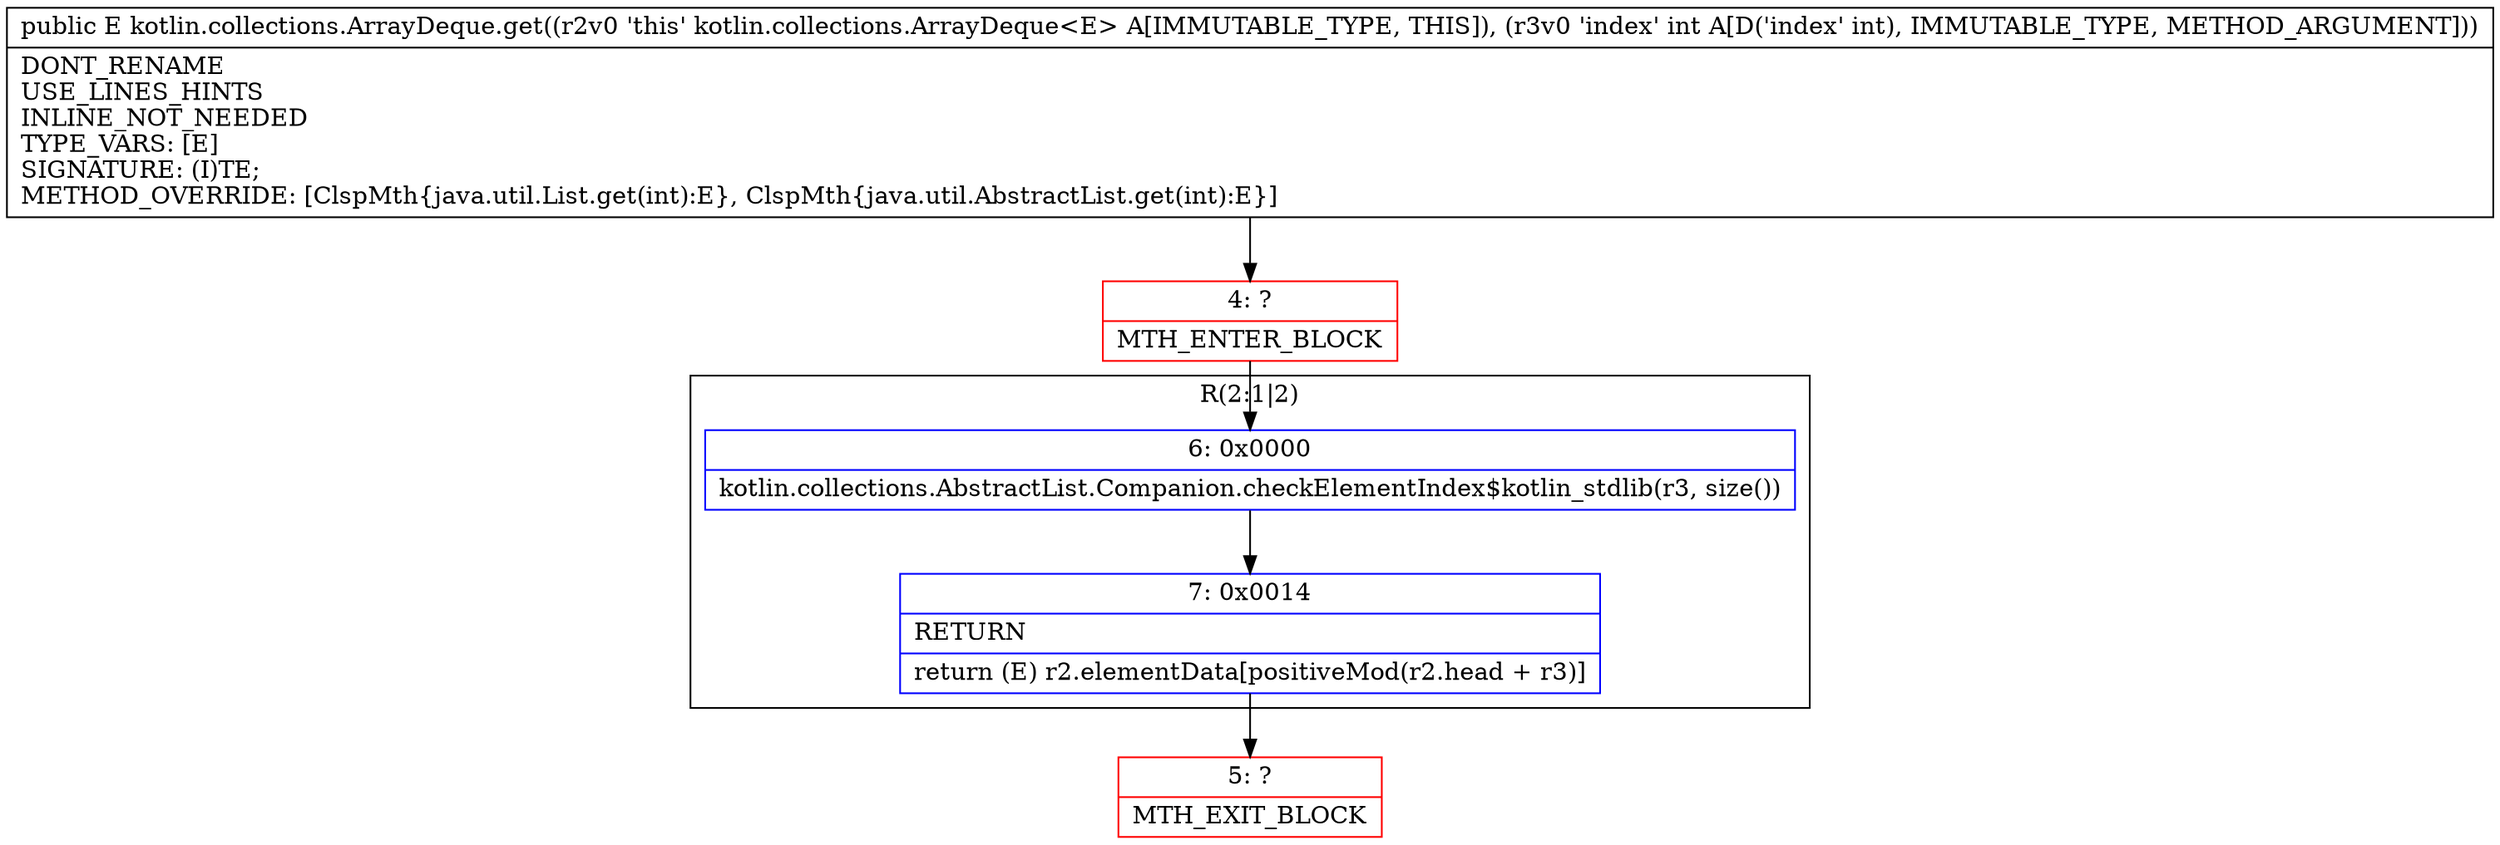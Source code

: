 digraph "CFG forkotlin.collections.ArrayDeque.get(I)Ljava\/lang\/Object;" {
subgraph cluster_Region_149385416 {
label = "R(2:1|2)";
node [shape=record,color=blue];
Node_6 [shape=record,label="{6\:\ 0x0000|kotlin.collections.AbstractList.Companion.checkElementIndex$kotlin_stdlib(r3, size())\l}"];
Node_7 [shape=record,label="{7\:\ 0x0014|RETURN\l|return (E) r2.elementData[positiveMod(r2.head + r3)]\l}"];
}
Node_4 [shape=record,color=red,label="{4\:\ ?|MTH_ENTER_BLOCK\l}"];
Node_5 [shape=record,color=red,label="{5\:\ ?|MTH_EXIT_BLOCK\l}"];
MethodNode[shape=record,label="{public E kotlin.collections.ArrayDeque.get((r2v0 'this' kotlin.collections.ArrayDeque\<E\> A[IMMUTABLE_TYPE, THIS]), (r3v0 'index' int A[D('index' int), IMMUTABLE_TYPE, METHOD_ARGUMENT]))  | DONT_RENAME\lUSE_LINES_HINTS\lINLINE_NOT_NEEDED\lTYPE_VARS: [E]\lSIGNATURE: (I)TE;\lMETHOD_OVERRIDE: [ClspMth\{java.util.List.get(int):E\}, ClspMth\{java.util.AbstractList.get(int):E\}]\l}"];
MethodNode -> Node_4;Node_6 -> Node_7;
Node_7 -> Node_5;
Node_4 -> Node_6;
}

